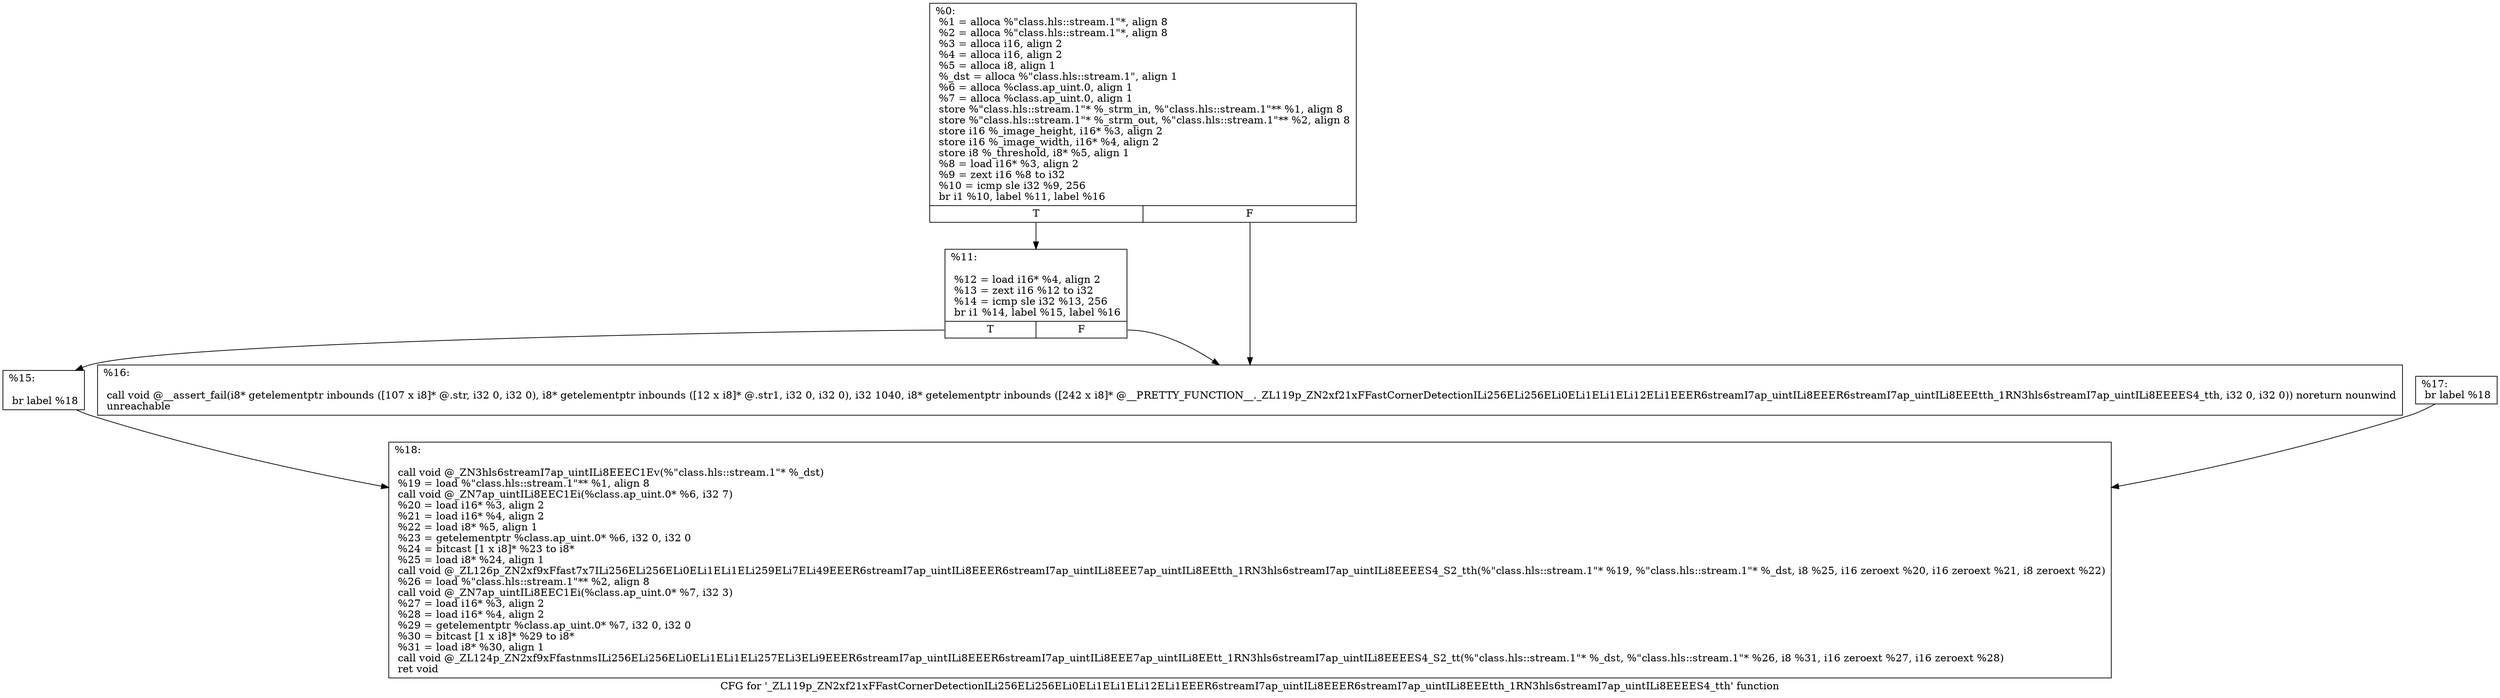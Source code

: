 digraph "CFG for '_ZL119p_ZN2xf21xFFastCornerDetectionILi256ELi256ELi0ELi1ELi1ELi12ELi1EEER6streamI7ap_uintILi8EEER6streamI7ap_uintILi8EEEtth_1RN3hls6streamI7ap_uintILi8EEEES4_tth' function" {
	label="CFG for '_ZL119p_ZN2xf21xFFastCornerDetectionILi256ELi256ELi0ELi1ELi1ELi12ELi1EEER6streamI7ap_uintILi8EEER6streamI7ap_uintILi8EEEtth_1RN3hls6streamI7ap_uintILi8EEEES4_tth' function";

	Node0x2ec1950 [shape=record,label="{%0:\l  %1 = alloca %\"class.hls::stream.1\"*, align 8\l  %2 = alloca %\"class.hls::stream.1\"*, align 8\l  %3 = alloca i16, align 2\l  %4 = alloca i16, align 2\l  %5 = alloca i8, align 1\l  %_dst = alloca %\"class.hls::stream.1\", align 1\l  %6 = alloca %class.ap_uint.0, align 1\l  %7 = alloca %class.ap_uint.0, align 1\l  store %\"class.hls::stream.1\"* %_strm_in, %\"class.hls::stream.1\"** %1, align 8\l  store %\"class.hls::stream.1\"* %_strm_out, %\"class.hls::stream.1\"** %2, align 8\l  store i16 %_image_height, i16* %3, align 2\l  store i16 %_image_width, i16* %4, align 2\l  store i8 %_threshold, i8* %5, align 1\l  %8 = load i16* %3, align 2\l  %9 = zext i16 %8 to i32\l  %10 = icmp sle i32 %9, 256\l  br i1 %10, label %11, label %16\l|{<s0>T|<s1>F}}"];
	Node0x2ec1950:s0 -> Node0x2ec9f10;
	Node0x2ec1950:s1 -> Node0x2ebfe80;
	Node0x2ec9f10 [shape=record,label="{%11:\l\l  %12 = load i16* %4, align 2\l  %13 = zext i16 %12 to i32\l  %14 = icmp sle i32 %13, 256\l  br i1 %14, label %15, label %16\l|{<s0>T|<s1>F}}"];
	Node0x2ec9f10:s0 -> Node0x2ed1930;
	Node0x2ec9f10:s1 -> Node0x2ebfe80;
	Node0x2ed1930 [shape=record,label="{%15:\l\l  br label %18\l}"];
	Node0x2ed1930 -> Node0x2ed1a40;
	Node0x2ebfe80 [shape=record,label="{%16:\l\l  call void @__assert_fail(i8* getelementptr inbounds ([107 x i8]* @.str, i32 0, i32 0), i8* getelementptr inbounds ([12 x i8]* @.str1, i32 0, i32 0), i32 1040, i8* getelementptr inbounds ([242 x i8]* @__PRETTY_FUNCTION__._ZL119p_ZN2xf21xFFastCornerDetectionILi256ELi256ELi0ELi1ELi1ELi12ELi1EEER6streamI7ap_uintILi8EEER6streamI7ap_uintILi8EEEtth_1RN3hls6streamI7ap_uintILi8EEEES4_tth, i32 0, i32 0)) noreturn nounwind\l  unreachable\l}"];
	Node0x2ed1fb0 [shape=record,label="{%17:                                                  \l  br label %18\l}"];
	Node0x2ed1fb0 -> Node0x2ed1a40;
	Node0x2ed1a40 [shape=record,label="{%18:\l\l  call void @_ZN3hls6streamI7ap_uintILi8EEEC1Ev(%\"class.hls::stream.1\"* %_dst)\l  %19 = load %\"class.hls::stream.1\"** %1, align 8\l  call void @_ZN7ap_uintILi8EEC1Ei(%class.ap_uint.0* %6, i32 7)\l  %20 = load i16* %3, align 2\l  %21 = load i16* %4, align 2\l  %22 = load i8* %5, align 1\l  %23 = getelementptr %class.ap_uint.0* %6, i32 0, i32 0\l  %24 = bitcast [1 x i8]* %23 to i8*\l  %25 = load i8* %24, align 1\l  call void @_ZL126p_ZN2xf9xFfast7x7ILi256ELi256ELi0ELi1ELi1ELi259ELi7ELi49EEER6streamI7ap_uintILi8EEER6streamI7ap_uintILi8EEE7ap_uintILi8EEtth_1RN3hls6streamI7ap_uintILi8EEEES4_S2_tth(%\"class.hls::stream.1\"* %19, %\"class.hls::stream.1\"* %_dst, i8 %25, i16 zeroext %20, i16 zeroext %21, i8 zeroext %22)\l  %26 = load %\"class.hls::stream.1\"** %2, align 8\l  call void @_ZN7ap_uintILi8EEC1Ei(%class.ap_uint.0* %7, i32 3)\l  %27 = load i16* %3, align 2\l  %28 = load i16* %4, align 2\l  %29 = getelementptr %class.ap_uint.0* %7, i32 0, i32 0\l  %30 = bitcast [1 x i8]* %29 to i8*\l  %31 = load i8* %30, align 1\l  call void @_ZL124p_ZN2xf9xFfastnmsILi256ELi256ELi0ELi1ELi1ELi257ELi3ELi9EEER6streamI7ap_uintILi8EEER6streamI7ap_uintILi8EEE7ap_uintILi8EEtt_1RN3hls6streamI7ap_uintILi8EEEES4_S2_tt(%\"class.hls::stream.1\"* %_dst, %\"class.hls::stream.1\"* %26, i8 %31, i16 zeroext %27, i16 zeroext %28)\l  ret void\l}"];
}
